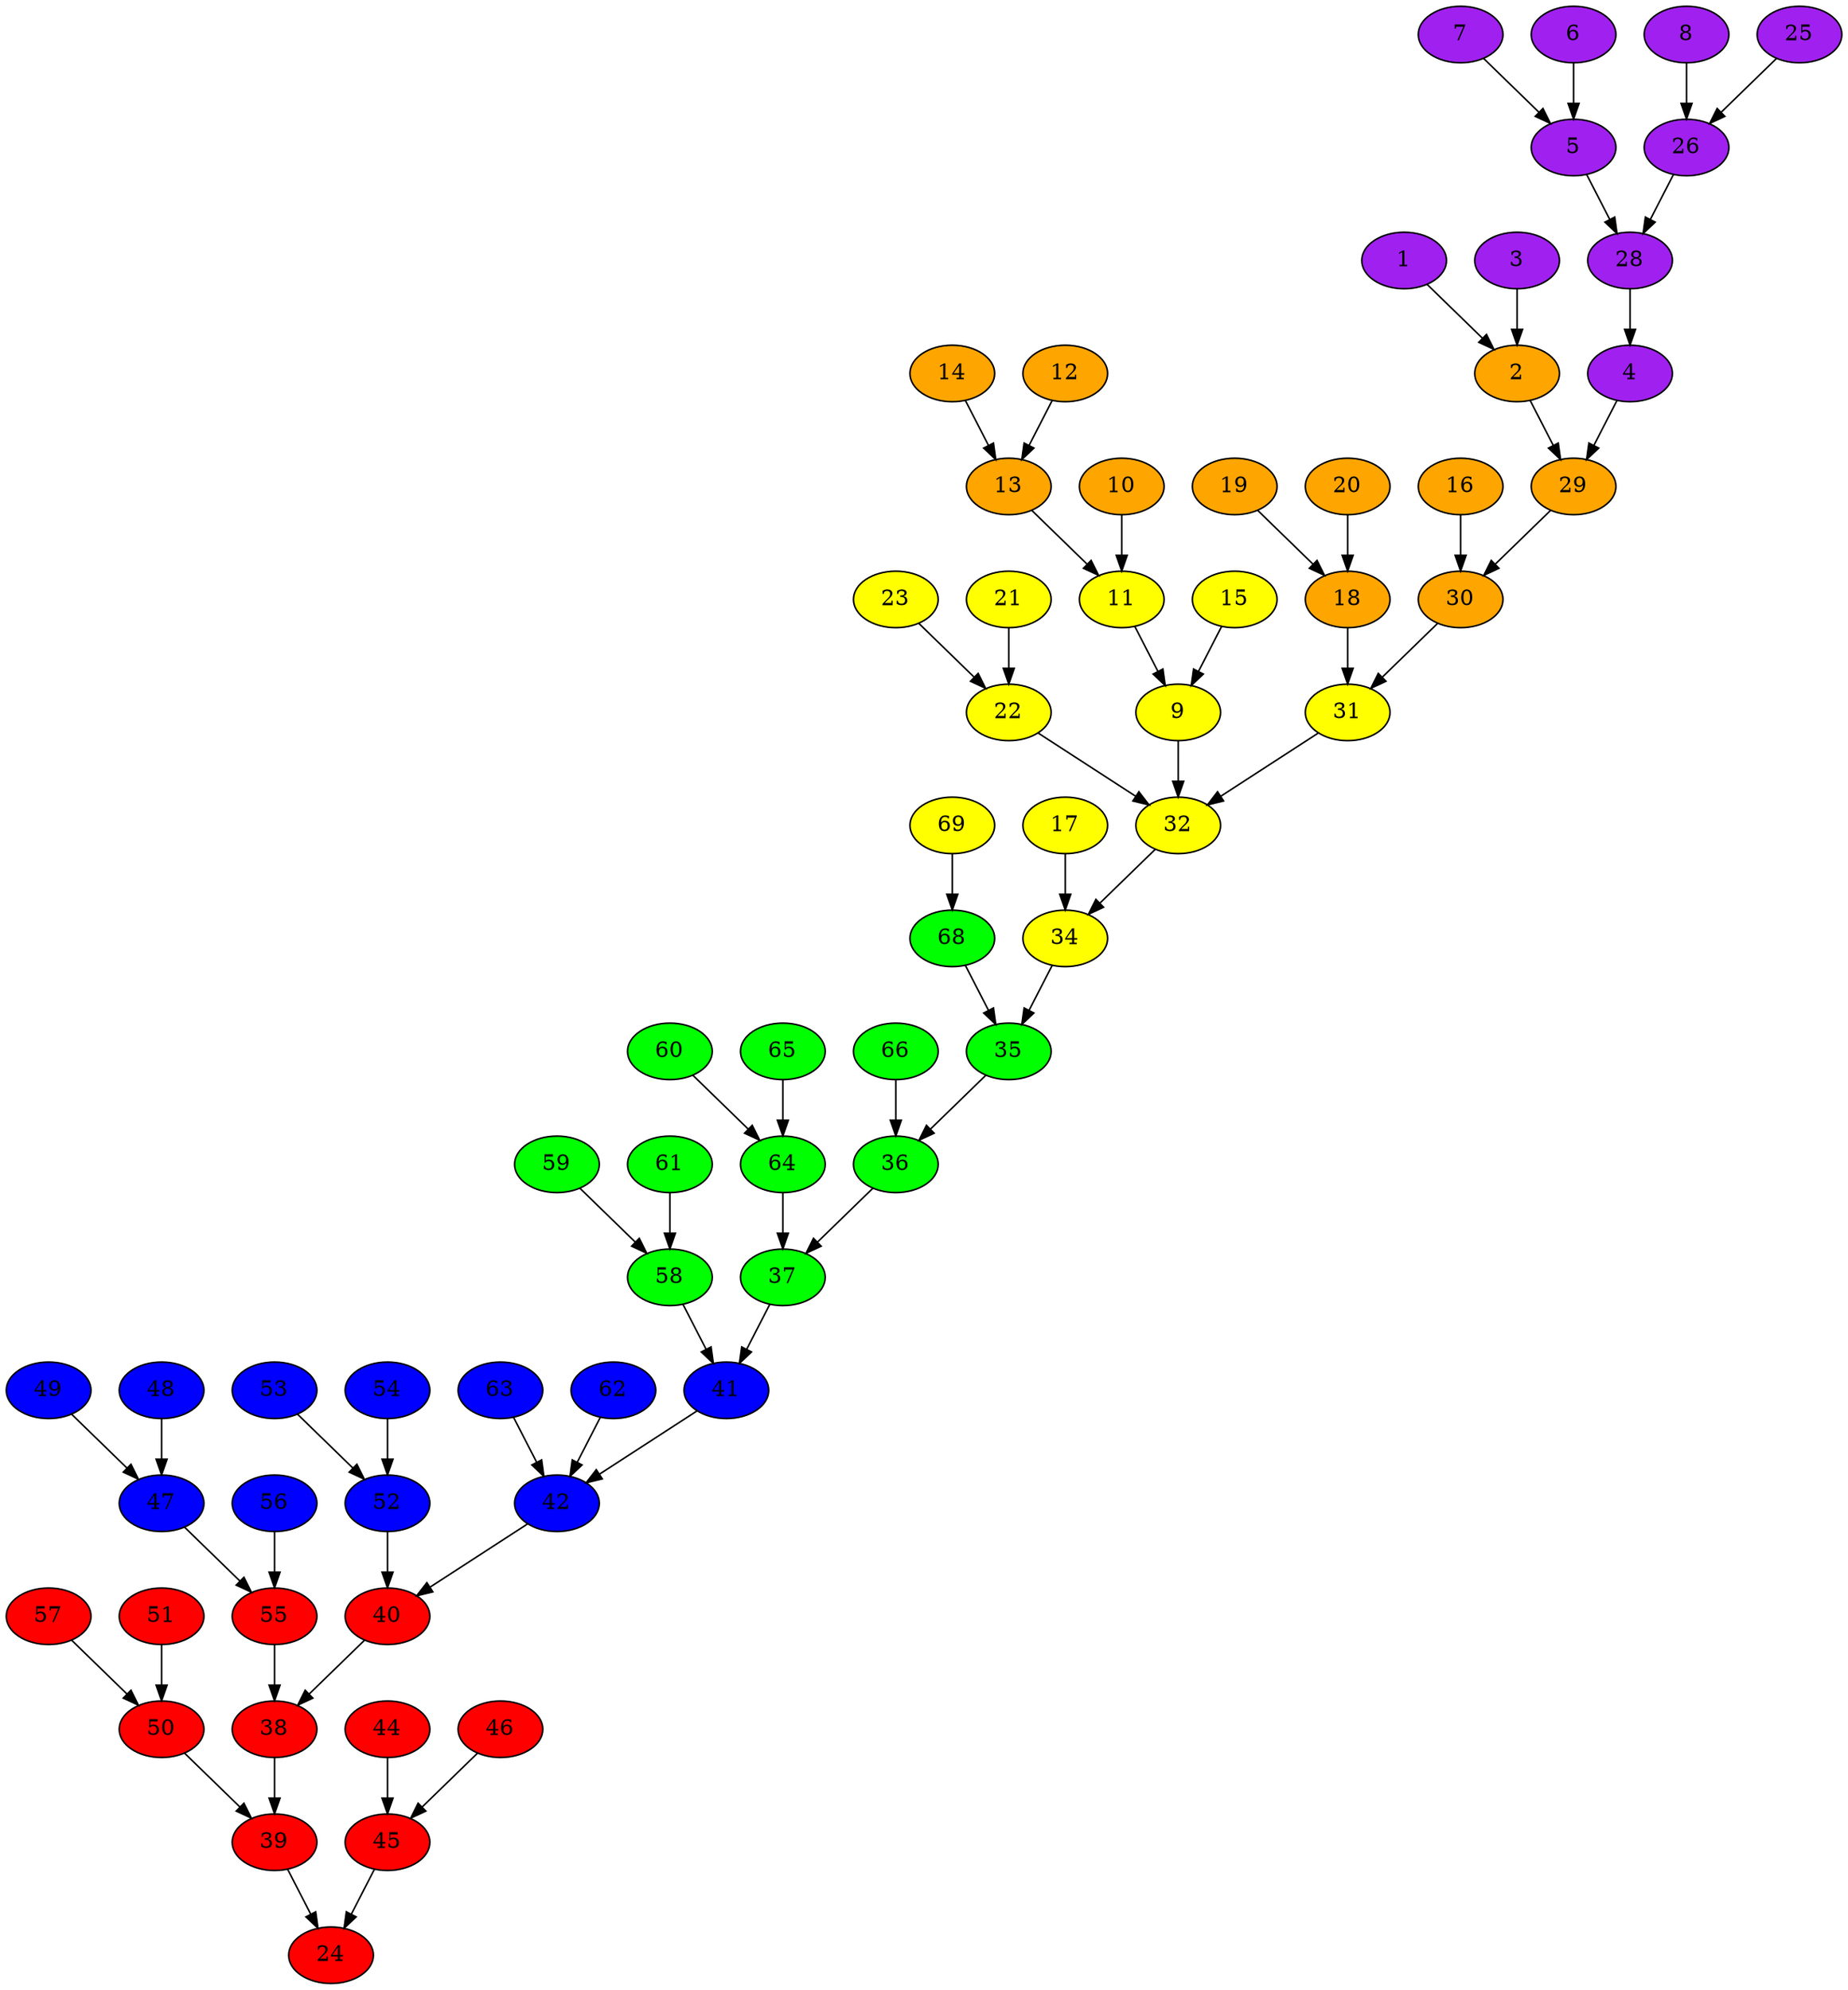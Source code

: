 digraph G {
  rankdir=TB;
  45 -> 24;
  39 -> 24;
  44 -> 45;
  46 -> 45;
  50 -> 39;
  38 -> 39;
  57 -> 50;
  51 -> 50;
  55 -> 38;
  40 -> 38;
  47 -> 55;
  56 -> 55;
  52 -> 40;
  42 -> 40;
  49 -> 47;
  48 -> 47;
  53 -> 52;
  54 -> 52;
  63 -> 42;
  62 -> 42;
  41 -> 42;
  58 -> 41;
  59 -> 58;
  61 -> 58;
  37 -> 41;
  64 -> 37;
  60 -> 64;
  65 -> 64;
  66 -> 36;
  35 -> 36;
  68 -> 35;
  34 -> 35;
  69 -> 68;
  17 -> 34;
  32 -> 34;
  22 -> 32;
  9 -> 32;
  31 -> 32;
  23 -> 22;
  21 -> 22;
  11 -> 9;
  15 -> 9;
  13 -> 11;
  10 -> 11;
  14 -> 13;
  12 -> 13;
  36 -> 37;
  18 -> 31;
  30 -> 31;
  19 -> 18;
  20 -> 18;
  16 -> 30;
  29 -> 30;
  2 -> 29;
  4 -> 29;
  1 -> 2;
  3 -> 2;
  28 -> 4;
  5 -> 28;
  26 -> 28;
  7 -> 5;
  6 -> 5;
  8 -> 26;
  25 -> 26;
  1 [style=filled, fillcolor=purple]
  2 [style=filled, fillcolor=orange]
  3 [style=filled, fillcolor=purple]
  4 [style=filled, fillcolor=purple]
  5 [style=filled, fillcolor=purple]
  6 [style=filled, fillcolor=purple]
  7 [style=filled, fillcolor=purple]
  8 [style=filled, fillcolor=purple]
  9 [style=filled, fillcolor=yellow]
  10 [style=filled, fillcolor=orange]
  11 [style=filled, fillcolor=yellow]
  12 [style=filled, fillcolor=orange]
  13 [style=filled, fillcolor=orange]
  14 [style=filled, fillcolor=orange]
  15 [style=filled, fillcolor=yellow]
  16 [style=filled, fillcolor=orange]
  17 [style=filled, fillcolor=yellow]
  18 [style=filled, fillcolor=orange]
  19 [style=filled, fillcolor=orange]
  20 [style=filled, fillcolor=orange]
  21 [style=filled, fillcolor=yellow]
  22 [style=filled, fillcolor=yellow]
  23 [style=filled, fillcolor=yellow]
  24 [style=filled, fillcolor=red]
  25 [style=filled, fillcolor=purple]
  26 [style=filled, fillcolor=purple]
  28 [style=filled, fillcolor=purple]
  29 [style=filled, fillcolor=orange]
  30 [style=filled, fillcolor=orange]
  31 [style=filled, fillcolor=yellow]
  32 [style=filled, fillcolor=yellow]
  34 [style=filled, fillcolor=yellow]
  35 [style=filled, fillcolor=green]
  36 [style=filled, fillcolor=green]
  37 [style=filled, fillcolor=green]
  38 [style=filled, fillcolor=red]
  39 [style=filled, fillcolor=red]
  40 [style=filled, fillcolor=red]
  41 [style=filled, fillcolor=blue]
  42 [style=filled, fillcolor=blue]
  44 [style=filled, fillcolor=red]
  45 [style=filled, fillcolor=red]
  46 [style=filled, fillcolor=red]
  47 [style=filled, fillcolor=blue]
  48 [style=filled, fillcolor=blue]
  49 [style=filled, fillcolor=blue]
  50 [style=filled, fillcolor=red]
  51 [style=filled, fillcolor=red]
  52 [style=filled, fillcolor=blue]
  53 [style=filled, fillcolor=blue]
  54 [style=filled, fillcolor=blue]
  55 [style=filled, fillcolor=red]
  56 [style=filled, fillcolor=blue]
  57 [style=filled, fillcolor=red]
  58 [style=filled, fillcolor=green]
  59 [style=filled, fillcolor=green]
  60 [style=filled, fillcolor=green]
  61 [style=filled, fillcolor=green]
  62 [style=filled, fillcolor=blue]
  63 [style=filled, fillcolor=blue]
  64 [style=filled, fillcolor=green]
  65 [style=filled, fillcolor=green]
  66 [style=filled, fillcolor=green]
  68 [style=filled, fillcolor=green]
  69 [style=filled, fillcolor=yellow]
}
